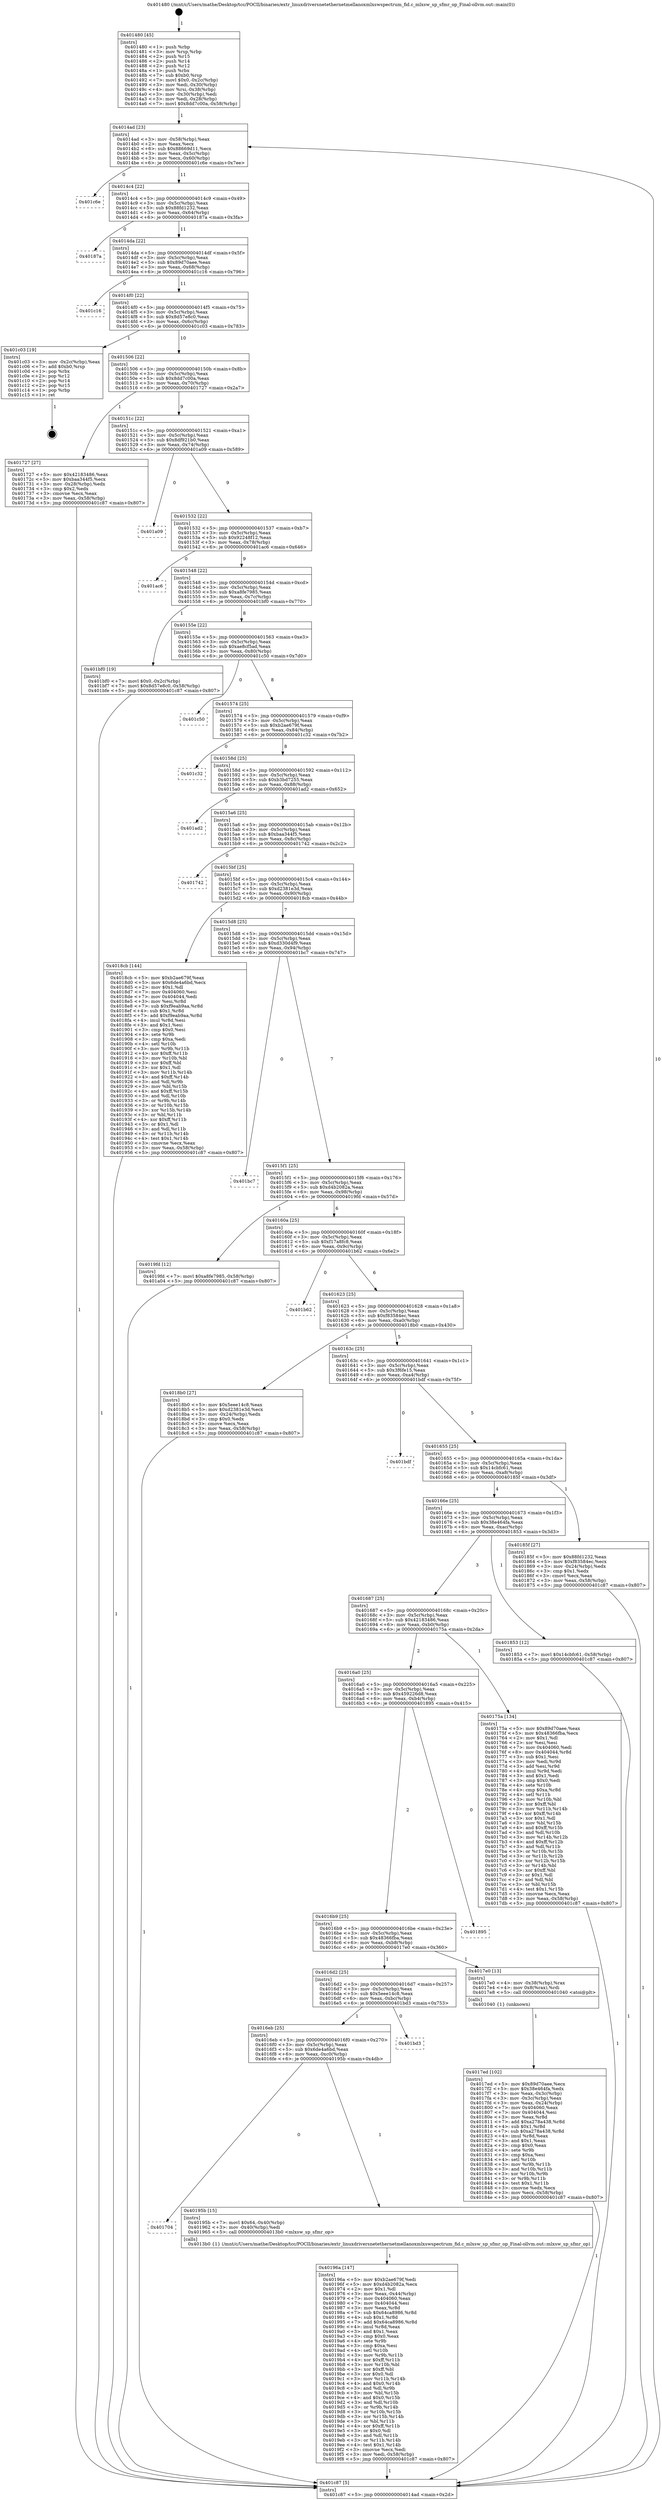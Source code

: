 digraph "0x401480" {
  label = "0x401480 (/mnt/c/Users/mathe/Desktop/tcc/POCII/binaries/extr_linuxdriversnetethernetmellanoxmlxswspectrum_fid.c_mlxsw_sp_sfmr_op_Final-ollvm.out::main(0))"
  labelloc = "t"
  node[shape=record]

  Entry [label="",width=0.3,height=0.3,shape=circle,fillcolor=black,style=filled]
  "0x4014ad" [label="{
     0x4014ad [23]\l
     | [instrs]\l
     &nbsp;&nbsp;0x4014ad \<+3\>: mov -0x58(%rbp),%eax\l
     &nbsp;&nbsp;0x4014b0 \<+2\>: mov %eax,%ecx\l
     &nbsp;&nbsp;0x4014b2 \<+6\>: sub $0x88669d11,%ecx\l
     &nbsp;&nbsp;0x4014b8 \<+3\>: mov %eax,-0x5c(%rbp)\l
     &nbsp;&nbsp;0x4014bb \<+3\>: mov %ecx,-0x60(%rbp)\l
     &nbsp;&nbsp;0x4014be \<+6\>: je 0000000000401c6e \<main+0x7ee\>\l
  }"]
  "0x401c6e" [label="{
     0x401c6e\l
  }", style=dashed]
  "0x4014c4" [label="{
     0x4014c4 [22]\l
     | [instrs]\l
     &nbsp;&nbsp;0x4014c4 \<+5\>: jmp 00000000004014c9 \<main+0x49\>\l
     &nbsp;&nbsp;0x4014c9 \<+3\>: mov -0x5c(%rbp),%eax\l
     &nbsp;&nbsp;0x4014cc \<+5\>: sub $0x88fd1232,%eax\l
     &nbsp;&nbsp;0x4014d1 \<+3\>: mov %eax,-0x64(%rbp)\l
     &nbsp;&nbsp;0x4014d4 \<+6\>: je 000000000040187a \<main+0x3fa\>\l
  }"]
  Exit [label="",width=0.3,height=0.3,shape=circle,fillcolor=black,style=filled,peripheries=2]
  "0x40187a" [label="{
     0x40187a\l
  }", style=dashed]
  "0x4014da" [label="{
     0x4014da [22]\l
     | [instrs]\l
     &nbsp;&nbsp;0x4014da \<+5\>: jmp 00000000004014df \<main+0x5f\>\l
     &nbsp;&nbsp;0x4014df \<+3\>: mov -0x5c(%rbp),%eax\l
     &nbsp;&nbsp;0x4014e2 \<+5\>: sub $0x89d70aee,%eax\l
     &nbsp;&nbsp;0x4014e7 \<+3\>: mov %eax,-0x68(%rbp)\l
     &nbsp;&nbsp;0x4014ea \<+6\>: je 0000000000401c16 \<main+0x796\>\l
  }"]
  "0x40196a" [label="{
     0x40196a [147]\l
     | [instrs]\l
     &nbsp;&nbsp;0x40196a \<+5\>: mov $0xb2ae679f,%edi\l
     &nbsp;&nbsp;0x40196f \<+5\>: mov $0xd4b2082a,%ecx\l
     &nbsp;&nbsp;0x401974 \<+2\>: mov $0x1,%dl\l
     &nbsp;&nbsp;0x401976 \<+3\>: mov %eax,-0x44(%rbp)\l
     &nbsp;&nbsp;0x401979 \<+7\>: mov 0x404060,%eax\l
     &nbsp;&nbsp;0x401980 \<+7\>: mov 0x404044,%esi\l
     &nbsp;&nbsp;0x401987 \<+3\>: mov %eax,%r8d\l
     &nbsp;&nbsp;0x40198a \<+7\>: sub $0x64ca8986,%r8d\l
     &nbsp;&nbsp;0x401991 \<+4\>: sub $0x1,%r8d\l
     &nbsp;&nbsp;0x401995 \<+7\>: add $0x64ca8986,%r8d\l
     &nbsp;&nbsp;0x40199c \<+4\>: imul %r8d,%eax\l
     &nbsp;&nbsp;0x4019a0 \<+3\>: and $0x1,%eax\l
     &nbsp;&nbsp;0x4019a3 \<+3\>: cmp $0x0,%eax\l
     &nbsp;&nbsp;0x4019a6 \<+4\>: sete %r9b\l
     &nbsp;&nbsp;0x4019aa \<+3\>: cmp $0xa,%esi\l
     &nbsp;&nbsp;0x4019ad \<+4\>: setl %r10b\l
     &nbsp;&nbsp;0x4019b1 \<+3\>: mov %r9b,%r11b\l
     &nbsp;&nbsp;0x4019b4 \<+4\>: xor $0xff,%r11b\l
     &nbsp;&nbsp;0x4019b8 \<+3\>: mov %r10b,%bl\l
     &nbsp;&nbsp;0x4019bb \<+3\>: xor $0xff,%bl\l
     &nbsp;&nbsp;0x4019be \<+3\>: xor $0x0,%dl\l
     &nbsp;&nbsp;0x4019c1 \<+3\>: mov %r11b,%r14b\l
     &nbsp;&nbsp;0x4019c4 \<+4\>: and $0x0,%r14b\l
     &nbsp;&nbsp;0x4019c8 \<+3\>: and %dl,%r9b\l
     &nbsp;&nbsp;0x4019cb \<+3\>: mov %bl,%r15b\l
     &nbsp;&nbsp;0x4019ce \<+4\>: and $0x0,%r15b\l
     &nbsp;&nbsp;0x4019d2 \<+3\>: and %dl,%r10b\l
     &nbsp;&nbsp;0x4019d5 \<+3\>: or %r9b,%r14b\l
     &nbsp;&nbsp;0x4019d8 \<+3\>: or %r10b,%r15b\l
     &nbsp;&nbsp;0x4019db \<+3\>: xor %r15b,%r14b\l
     &nbsp;&nbsp;0x4019de \<+3\>: or %bl,%r11b\l
     &nbsp;&nbsp;0x4019e1 \<+4\>: xor $0xff,%r11b\l
     &nbsp;&nbsp;0x4019e5 \<+3\>: or $0x0,%dl\l
     &nbsp;&nbsp;0x4019e8 \<+3\>: and %dl,%r11b\l
     &nbsp;&nbsp;0x4019eb \<+3\>: or %r11b,%r14b\l
     &nbsp;&nbsp;0x4019ee \<+4\>: test $0x1,%r14b\l
     &nbsp;&nbsp;0x4019f2 \<+3\>: cmovne %ecx,%edi\l
     &nbsp;&nbsp;0x4019f5 \<+3\>: mov %edi,-0x58(%rbp)\l
     &nbsp;&nbsp;0x4019f8 \<+5\>: jmp 0000000000401c87 \<main+0x807\>\l
  }"]
  "0x401c16" [label="{
     0x401c16\l
  }", style=dashed]
  "0x4014f0" [label="{
     0x4014f0 [22]\l
     | [instrs]\l
     &nbsp;&nbsp;0x4014f0 \<+5\>: jmp 00000000004014f5 \<main+0x75\>\l
     &nbsp;&nbsp;0x4014f5 \<+3\>: mov -0x5c(%rbp),%eax\l
     &nbsp;&nbsp;0x4014f8 \<+5\>: sub $0x8d57e8c0,%eax\l
     &nbsp;&nbsp;0x4014fd \<+3\>: mov %eax,-0x6c(%rbp)\l
     &nbsp;&nbsp;0x401500 \<+6\>: je 0000000000401c03 \<main+0x783\>\l
  }"]
  "0x401704" [label="{
     0x401704\l
  }", style=dashed]
  "0x401c03" [label="{
     0x401c03 [19]\l
     | [instrs]\l
     &nbsp;&nbsp;0x401c03 \<+3\>: mov -0x2c(%rbp),%eax\l
     &nbsp;&nbsp;0x401c06 \<+7\>: add $0xb0,%rsp\l
     &nbsp;&nbsp;0x401c0d \<+1\>: pop %rbx\l
     &nbsp;&nbsp;0x401c0e \<+2\>: pop %r12\l
     &nbsp;&nbsp;0x401c10 \<+2\>: pop %r14\l
     &nbsp;&nbsp;0x401c12 \<+2\>: pop %r15\l
     &nbsp;&nbsp;0x401c14 \<+1\>: pop %rbp\l
     &nbsp;&nbsp;0x401c15 \<+1\>: ret\l
  }"]
  "0x401506" [label="{
     0x401506 [22]\l
     | [instrs]\l
     &nbsp;&nbsp;0x401506 \<+5\>: jmp 000000000040150b \<main+0x8b\>\l
     &nbsp;&nbsp;0x40150b \<+3\>: mov -0x5c(%rbp),%eax\l
     &nbsp;&nbsp;0x40150e \<+5\>: sub $0x8dd7c00a,%eax\l
     &nbsp;&nbsp;0x401513 \<+3\>: mov %eax,-0x70(%rbp)\l
     &nbsp;&nbsp;0x401516 \<+6\>: je 0000000000401727 \<main+0x2a7\>\l
  }"]
  "0x40195b" [label="{
     0x40195b [15]\l
     | [instrs]\l
     &nbsp;&nbsp;0x40195b \<+7\>: movl $0x64,-0x40(%rbp)\l
     &nbsp;&nbsp;0x401962 \<+3\>: mov -0x40(%rbp),%edi\l
     &nbsp;&nbsp;0x401965 \<+5\>: call 00000000004013b0 \<mlxsw_sp_sfmr_op\>\l
     | [calls]\l
     &nbsp;&nbsp;0x4013b0 \{1\} (/mnt/c/Users/mathe/Desktop/tcc/POCII/binaries/extr_linuxdriversnetethernetmellanoxmlxswspectrum_fid.c_mlxsw_sp_sfmr_op_Final-ollvm.out::mlxsw_sp_sfmr_op)\l
  }"]
  "0x401727" [label="{
     0x401727 [27]\l
     | [instrs]\l
     &nbsp;&nbsp;0x401727 \<+5\>: mov $0x42183486,%eax\l
     &nbsp;&nbsp;0x40172c \<+5\>: mov $0xbaa344f5,%ecx\l
     &nbsp;&nbsp;0x401731 \<+3\>: mov -0x28(%rbp),%edx\l
     &nbsp;&nbsp;0x401734 \<+3\>: cmp $0x2,%edx\l
     &nbsp;&nbsp;0x401737 \<+3\>: cmovne %ecx,%eax\l
     &nbsp;&nbsp;0x40173a \<+3\>: mov %eax,-0x58(%rbp)\l
     &nbsp;&nbsp;0x40173d \<+5\>: jmp 0000000000401c87 \<main+0x807\>\l
  }"]
  "0x40151c" [label="{
     0x40151c [22]\l
     | [instrs]\l
     &nbsp;&nbsp;0x40151c \<+5\>: jmp 0000000000401521 \<main+0xa1\>\l
     &nbsp;&nbsp;0x401521 \<+3\>: mov -0x5c(%rbp),%eax\l
     &nbsp;&nbsp;0x401524 \<+5\>: sub $0x8df921b0,%eax\l
     &nbsp;&nbsp;0x401529 \<+3\>: mov %eax,-0x74(%rbp)\l
     &nbsp;&nbsp;0x40152c \<+6\>: je 0000000000401a09 \<main+0x589\>\l
  }"]
  "0x401c87" [label="{
     0x401c87 [5]\l
     | [instrs]\l
     &nbsp;&nbsp;0x401c87 \<+5\>: jmp 00000000004014ad \<main+0x2d\>\l
  }"]
  "0x401480" [label="{
     0x401480 [45]\l
     | [instrs]\l
     &nbsp;&nbsp;0x401480 \<+1\>: push %rbp\l
     &nbsp;&nbsp;0x401481 \<+3\>: mov %rsp,%rbp\l
     &nbsp;&nbsp;0x401484 \<+2\>: push %r15\l
     &nbsp;&nbsp;0x401486 \<+2\>: push %r14\l
     &nbsp;&nbsp;0x401488 \<+2\>: push %r12\l
     &nbsp;&nbsp;0x40148a \<+1\>: push %rbx\l
     &nbsp;&nbsp;0x40148b \<+7\>: sub $0xb0,%rsp\l
     &nbsp;&nbsp;0x401492 \<+7\>: movl $0x0,-0x2c(%rbp)\l
     &nbsp;&nbsp;0x401499 \<+3\>: mov %edi,-0x30(%rbp)\l
     &nbsp;&nbsp;0x40149c \<+4\>: mov %rsi,-0x38(%rbp)\l
     &nbsp;&nbsp;0x4014a0 \<+3\>: mov -0x30(%rbp),%edi\l
     &nbsp;&nbsp;0x4014a3 \<+3\>: mov %edi,-0x28(%rbp)\l
     &nbsp;&nbsp;0x4014a6 \<+7\>: movl $0x8dd7c00a,-0x58(%rbp)\l
  }"]
  "0x4016eb" [label="{
     0x4016eb [25]\l
     | [instrs]\l
     &nbsp;&nbsp;0x4016eb \<+5\>: jmp 00000000004016f0 \<main+0x270\>\l
     &nbsp;&nbsp;0x4016f0 \<+3\>: mov -0x5c(%rbp),%eax\l
     &nbsp;&nbsp;0x4016f3 \<+5\>: sub $0x6de4a6bd,%eax\l
     &nbsp;&nbsp;0x4016f8 \<+6\>: mov %eax,-0xc0(%rbp)\l
     &nbsp;&nbsp;0x4016fe \<+6\>: je 000000000040195b \<main+0x4db\>\l
  }"]
  "0x401a09" [label="{
     0x401a09\l
  }", style=dashed]
  "0x401532" [label="{
     0x401532 [22]\l
     | [instrs]\l
     &nbsp;&nbsp;0x401532 \<+5\>: jmp 0000000000401537 \<main+0xb7\>\l
     &nbsp;&nbsp;0x401537 \<+3\>: mov -0x5c(%rbp),%eax\l
     &nbsp;&nbsp;0x40153a \<+5\>: sub $0x92248f12,%eax\l
     &nbsp;&nbsp;0x40153f \<+3\>: mov %eax,-0x78(%rbp)\l
     &nbsp;&nbsp;0x401542 \<+6\>: je 0000000000401ac6 \<main+0x646\>\l
  }"]
  "0x401bd3" [label="{
     0x401bd3\l
  }", style=dashed]
  "0x401ac6" [label="{
     0x401ac6\l
  }", style=dashed]
  "0x401548" [label="{
     0x401548 [22]\l
     | [instrs]\l
     &nbsp;&nbsp;0x401548 \<+5\>: jmp 000000000040154d \<main+0xcd\>\l
     &nbsp;&nbsp;0x40154d \<+3\>: mov -0x5c(%rbp),%eax\l
     &nbsp;&nbsp;0x401550 \<+5\>: sub $0xa8fe7985,%eax\l
     &nbsp;&nbsp;0x401555 \<+3\>: mov %eax,-0x7c(%rbp)\l
     &nbsp;&nbsp;0x401558 \<+6\>: je 0000000000401bf0 \<main+0x770\>\l
  }"]
  "0x4017ed" [label="{
     0x4017ed [102]\l
     | [instrs]\l
     &nbsp;&nbsp;0x4017ed \<+5\>: mov $0x89d70aee,%ecx\l
     &nbsp;&nbsp;0x4017f2 \<+5\>: mov $0x38e464fa,%edx\l
     &nbsp;&nbsp;0x4017f7 \<+3\>: mov %eax,-0x3c(%rbp)\l
     &nbsp;&nbsp;0x4017fa \<+3\>: mov -0x3c(%rbp),%eax\l
     &nbsp;&nbsp;0x4017fd \<+3\>: mov %eax,-0x24(%rbp)\l
     &nbsp;&nbsp;0x401800 \<+7\>: mov 0x404060,%eax\l
     &nbsp;&nbsp;0x401807 \<+7\>: mov 0x404044,%esi\l
     &nbsp;&nbsp;0x40180e \<+3\>: mov %eax,%r8d\l
     &nbsp;&nbsp;0x401811 \<+7\>: add $0xa278a438,%r8d\l
     &nbsp;&nbsp;0x401818 \<+4\>: sub $0x1,%r8d\l
     &nbsp;&nbsp;0x40181c \<+7\>: sub $0xa278a438,%r8d\l
     &nbsp;&nbsp;0x401823 \<+4\>: imul %r8d,%eax\l
     &nbsp;&nbsp;0x401827 \<+3\>: and $0x1,%eax\l
     &nbsp;&nbsp;0x40182a \<+3\>: cmp $0x0,%eax\l
     &nbsp;&nbsp;0x40182d \<+4\>: sete %r9b\l
     &nbsp;&nbsp;0x401831 \<+3\>: cmp $0xa,%esi\l
     &nbsp;&nbsp;0x401834 \<+4\>: setl %r10b\l
     &nbsp;&nbsp;0x401838 \<+3\>: mov %r9b,%r11b\l
     &nbsp;&nbsp;0x40183b \<+3\>: and %r10b,%r11b\l
     &nbsp;&nbsp;0x40183e \<+3\>: xor %r10b,%r9b\l
     &nbsp;&nbsp;0x401841 \<+3\>: or %r9b,%r11b\l
     &nbsp;&nbsp;0x401844 \<+4\>: test $0x1,%r11b\l
     &nbsp;&nbsp;0x401848 \<+3\>: cmovne %edx,%ecx\l
     &nbsp;&nbsp;0x40184b \<+3\>: mov %ecx,-0x58(%rbp)\l
     &nbsp;&nbsp;0x40184e \<+5\>: jmp 0000000000401c87 \<main+0x807\>\l
  }"]
  "0x401bf0" [label="{
     0x401bf0 [19]\l
     | [instrs]\l
     &nbsp;&nbsp;0x401bf0 \<+7\>: movl $0x0,-0x2c(%rbp)\l
     &nbsp;&nbsp;0x401bf7 \<+7\>: movl $0x8d57e8c0,-0x58(%rbp)\l
     &nbsp;&nbsp;0x401bfe \<+5\>: jmp 0000000000401c87 \<main+0x807\>\l
  }"]
  "0x40155e" [label="{
     0x40155e [22]\l
     | [instrs]\l
     &nbsp;&nbsp;0x40155e \<+5\>: jmp 0000000000401563 \<main+0xe3\>\l
     &nbsp;&nbsp;0x401563 \<+3\>: mov -0x5c(%rbp),%eax\l
     &nbsp;&nbsp;0x401566 \<+5\>: sub $0xae8cf5ad,%eax\l
     &nbsp;&nbsp;0x40156b \<+3\>: mov %eax,-0x80(%rbp)\l
     &nbsp;&nbsp;0x40156e \<+6\>: je 0000000000401c50 \<main+0x7d0\>\l
  }"]
  "0x4016d2" [label="{
     0x4016d2 [25]\l
     | [instrs]\l
     &nbsp;&nbsp;0x4016d2 \<+5\>: jmp 00000000004016d7 \<main+0x257\>\l
     &nbsp;&nbsp;0x4016d7 \<+3\>: mov -0x5c(%rbp),%eax\l
     &nbsp;&nbsp;0x4016da \<+5\>: sub $0x5eee14c8,%eax\l
     &nbsp;&nbsp;0x4016df \<+6\>: mov %eax,-0xbc(%rbp)\l
     &nbsp;&nbsp;0x4016e5 \<+6\>: je 0000000000401bd3 \<main+0x753\>\l
  }"]
  "0x401c50" [label="{
     0x401c50\l
  }", style=dashed]
  "0x401574" [label="{
     0x401574 [25]\l
     | [instrs]\l
     &nbsp;&nbsp;0x401574 \<+5\>: jmp 0000000000401579 \<main+0xf9\>\l
     &nbsp;&nbsp;0x401579 \<+3\>: mov -0x5c(%rbp),%eax\l
     &nbsp;&nbsp;0x40157c \<+5\>: sub $0xb2ae679f,%eax\l
     &nbsp;&nbsp;0x401581 \<+6\>: mov %eax,-0x84(%rbp)\l
     &nbsp;&nbsp;0x401587 \<+6\>: je 0000000000401c32 \<main+0x7b2\>\l
  }"]
  "0x4017e0" [label="{
     0x4017e0 [13]\l
     | [instrs]\l
     &nbsp;&nbsp;0x4017e0 \<+4\>: mov -0x38(%rbp),%rax\l
     &nbsp;&nbsp;0x4017e4 \<+4\>: mov 0x8(%rax),%rdi\l
     &nbsp;&nbsp;0x4017e8 \<+5\>: call 0000000000401040 \<atoi@plt\>\l
     | [calls]\l
     &nbsp;&nbsp;0x401040 \{1\} (unknown)\l
  }"]
  "0x401c32" [label="{
     0x401c32\l
  }", style=dashed]
  "0x40158d" [label="{
     0x40158d [25]\l
     | [instrs]\l
     &nbsp;&nbsp;0x40158d \<+5\>: jmp 0000000000401592 \<main+0x112\>\l
     &nbsp;&nbsp;0x401592 \<+3\>: mov -0x5c(%rbp),%eax\l
     &nbsp;&nbsp;0x401595 \<+5\>: sub $0xb3bd7255,%eax\l
     &nbsp;&nbsp;0x40159a \<+6\>: mov %eax,-0x88(%rbp)\l
     &nbsp;&nbsp;0x4015a0 \<+6\>: je 0000000000401ad2 \<main+0x652\>\l
  }"]
  "0x4016b9" [label="{
     0x4016b9 [25]\l
     | [instrs]\l
     &nbsp;&nbsp;0x4016b9 \<+5\>: jmp 00000000004016be \<main+0x23e\>\l
     &nbsp;&nbsp;0x4016be \<+3\>: mov -0x5c(%rbp),%eax\l
     &nbsp;&nbsp;0x4016c1 \<+5\>: sub $0x48366fba,%eax\l
     &nbsp;&nbsp;0x4016c6 \<+6\>: mov %eax,-0xb8(%rbp)\l
     &nbsp;&nbsp;0x4016cc \<+6\>: je 00000000004017e0 \<main+0x360\>\l
  }"]
  "0x401ad2" [label="{
     0x401ad2\l
  }", style=dashed]
  "0x4015a6" [label="{
     0x4015a6 [25]\l
     | [instrs]\l
     &nbsp;&nbsp;0x4015a6 \<+5\>: jmp 00000000004015ab \<main+0x12b\>\l
     &nbsp;&nbsp;0x4015ab \<+3\>: mov -0x5c(%rbp),%eax\l
     &nbsp;&nbsp;0x4015ae \<+5\>: sub $0xbaa344f5,%eax\l
     &nbsp;&nbsp;0x4015b3 \<+6\>: mov %eax,-0x8c(%rbp)\l
     &nbsp;&nbsp;0x4015b9 \<+6\>: je 0000000000401742 \<main+0x2c2\>\l
  }"]
  "0x401895" [label="{
     0x401895\l
  }", style=dashed]
  "0x401742" [label="{
     0x401742\l
  }", style=dashed]
  "0x4015bf" [label="{
     0x4015bf [25]\l
     | [instrs]\l
     &nbsp;&nbsp;0x4015bf \<+5\>: jmp 00000000004015c4 \<main+0x144\>\l
     &nbsp;&nbsp;0x4015c4 \<+3\>: mov -0x5c(%rbp),%eax\l
     &nbsp;&nbsp;0x4015c7 \<+5\>: sub $0xd2381e3d,%eax\l
     &nbsp;&nbsp;0x4015cc \<+6\>: mov %eax,-0x90(%rbp)\l
     &nbsp;&nbsp;0x4015d2 \<+6\>: je 00000000004018cb \<main+0x44b\>\l
  }"]
  "0x4016a0" [label="{
     0x4016a0 [25]\l
     | [instrs]\l
     &nbsp;&nbsp;0x4016a0 \<+5\>: jmp 00000000004016a5 \<main+0x225\>\l
     &nbsp;&nbsp;0x4016a5 \<+3\>: mov -0x5c(%rbp),%eax\l
     &nbsp;&nbsp;0x4016a8 \<+5\>: sub $0x459226d8,%eax\l
     &nbsp;&nbsp;0x4016ad \<+6\>: mov %eax,-0xb4(%rbp)\l
     &nbsp;&nbsp;0x4016b3 \<+6\>: je 0000000000401895 \<main+0x415\>\l
  }"]
  "0x4018cb" [label="{
     0x4018cb [144]\l
     | [instrs]\l
     &nbsp;&nbsp;0x4018cb \<+5\>: mov $0xb2ae679f,%eax\l
     &nbsp;&nbsp;0x4018d0 \<+5\>: mov $0x6de4a6bd,%ecx\l
     &nbsp;&nbsp;0x4018d5 \<+2\>: mov $0x1,%dl\l
     &nbsp;&nbsp;0x4018d7 \<+7\>: mov 0x404060,%esi\l
     &nbsp;&nbsp;0x4018de \<+7\>: mov 0x404044,%edi\l
     &nbsp;&nbsp;0x4018e5 \<+3\>: mov %esi,%r8d\l
     &nbsp;&nbsp;0x4018e8 \<+7\>: sub $0xf9eab9aa,%r8d\l
     &nbsp;&nbsp;0x4018ef \<+4\>: sub $0x1,%r8d\l
     &nbsp;&nbsp;0x4018f3 \<+7\>: add $0xf9eab9aa,%r8d\l
     &nbsp;&nbsp;0x4018fa \<+4\>: imul %r8d,%esi\l
     &nbsp;&nbsp;0x4018fe \<+3\>: and $0x1,%esi\l
     &nbsp;&nbsp;0x401901 \<+3\>: cmp $0x0,%esi\l
     &nbsp;&nbsp;0x401904 \<+4\>: sete %r9b\l
     &nbsp;&nbsp;0x401908 \<+3\>: cmp $0xa,%edi\l
     &nbsp;&nbsp;0x40190b \<+4\>: setl %r10b\l
     &nbsp;&nbsp;0x40190f \<+3\>: mov %r9b,%r11b\l
     &nbsp;&nbsp;0x401912 \<+4\>: xor $0xff,%r11b\l
     &nbsp;&nbsp;0x401916 \<+3\>: mov %r10b,%bl\l
     &nbsp;&nbsp;0x401919 \<+3\>: xor $0xff,%bl\l
     &nbsp;&nbsp;0x40191c \<+3\>: xor $0x1,%dl\l
     &nbsp;&nbsp;0x40191f \<+3\>: mov %r11b,%r14b\l
     &nbsp;&nbsp;0x401922 \<+4\>: and $0xff,%r14b\l
     &nbsp;&nbsp;0x401926 \<+3\>: and %dl,%r9b\l
     &nbsp;&nbsp;0x401929 \<+3\>: mov %bl,%r15b\l
     &nbsp;&nbsp;0x40192c \<+4\>: and $0xff,%r15b\l
     &nbsp;&nbsp;0x401930 \<+3\>: and %dl,%r10b\l
     &nbsp;&nbsp;0x401933 \<+3\>: or %r9b,%r14b\l
     &nbsp;&nbsp;0x401936 \<+3\>: or %r10b,%r15b\l
     &nbsp;&nbsp;0x401939 \<+3\>: xor %r15b,%r14b\l
     &nbsp;&nbsp;0x40193c \<+3\>: or %bl,%r11b\l
     &nbsp;&nbsp;0x40193f \<+4\>: xor $0xff,%r11b\l
     &nbsp;&nbsp;0x401943 \<+3\>: or $0x1,%dl\l
     &nbsp;&nbsp;0x401946 \<+3\>: and %dl,%r11b\l
     &nbsp;&nbsp;0x401949 \<+3\>: or %r11b,%r14b\l
     &nbsp;&nbsp;0x40194c \<+4\>: test $0x1,%r14b\l
     &nbsp;&nbsp;0x401950 \<+3\>: cmovne %ecx,%eax\l
     &nbsp;&nbsp;0x401953 \<+3\>: mov %eax,-0x58(%rbp)\l
     &nbsp;&nbsp;0x401956 \<+5\>: jmp 0000000000401c87 \<main+0x807\>\l
  }"]
  "0x4015d8" [label="{
     0x4015d8 [25]\l
     | [instrs]\l
     &nbsp;&nbsp;0x4015d8 \<+5\>: jmp 00000000004015dd \<main+0x15d\>\l
     &nbsp;&nbsp;0x4015dd \<+3\>: mov -0x5c(%rbp),%eax\l
     &nbsp;&nbsp;0x4015e0 \<+5\>: sub $0xd330d4f9,%eax\l
     &nbsp;&nbsp;0x4015e5 \<+6\>: mov %eax,-0x94(%rbp)\l
     &nbsp;&nbsp;0x4015eb \<+6\>: je 0000000000401bc7 \<main+0x747\>\l
  }"]
  "0x40175a" [label="{
     0x40175a [134]\l
     | [instrs]\l
     &nbsp;&nbsp;0x40175a \<+5\>: mov $0x89d70aee,%eax\l
     &nbsp;&nbsp;0x40175f \<+5\>: mov $0x48366fba,%ecx\l
     &nbsp;&nbsp;0x401764 \<+2\>: mov $0x1,%dl\l
     &nbsp;&nbsp;0x401766 \<+2\>: xor %esi,%esi\l
     &nbsp;&nbsp;0x401768 \<+7\>: mov 0x404060,%edi\l
     &nbsp;&nbsp;0x40176f \<+8\>: mov 0x404044,%r8d\l
     &nbsp;&nbsp;0x401777 \<+3\>: sub $0x1,%esi\l
     &nbsp;&nbsp;0x40177a \<+3\>: mov %edi,%r9d\l
     &nbsp;&nbsp;0x40177d \<+3\>: add %esi,%r9d\l
     &nbsp;&nbsp;0x401780 \<+4\>: imul %r9d,%edi\l
     &nbsp;&nbsp;0x401784 \<+3\>: and $0x1,%edi\l
     &nbsp;&nbsp;0x401787 \<+3\>: cmp $0x0,%edi\l
     &nbsp;&nbsp;0x40178a \<+4\>: sete %r10b\l
     &nbsp;&nbsp;0x40178e \<+4\>: cmp $0xa,%r8d\l
     &nbsp;&nbsp;0x401792 \<+4\>: setl %r11b\l
     &nbsp;&nbsp;0x401796 \<+3\>: mov %r10b,%bl\l
     &nbsp;&nbsp;0x401799 \<+3\>: xor $0xff,%bl\l
     &nbsp;&nbsp;0x40179c \<+3\>: mov %r11b,%r14b\l
     &nbsp;&nbsp;0x40179f \<+4\>: xor $0xff,%r14b\l
     &nbsp;&nbsp;0x4017a3 \<+3\>: xor $0x1,%dl\l
     &nbsp;&nbsp;0x4017a6 \<+3\>: mov %bl,%r15b\l
     &nbsp;&nbsp;0x4017a9 \<+4\>: and $0xff,%r15b\l
     &nbsp;&nbsp;0x4017ad \<+3\>: and %dl,%r10b\l
     &nbsp;&nbsp;0x4017b0 \<+3\>: mov %r14b,%r12b\l
     &nbsp;&nbsp;0x4017b3 \<+4\>: and $0xff,%r12b\l
     &nbsp;&nbsp;0x4017b7 \<+3\>: and %dl,%r11b\l
     &nbsp;&nbsp;0x4017ba \<+3\>: or %r10b,%r15b\l
     &nbsp;&nbsp;0x4017bd \<+3\>: or %r11b,%r12b\l
     &nbsp;&nbsp;0x4017c0 \<+3\>: xor %r12b,%r15b\l
     &nbsp;&nbsp;0x4017c3 \<+3\>: or %r14b,%bl\l
     &nbsp;&nbsp;0x4017c6 \<+3\>: xor $0xff,%bl\l
     &nbsp;&nbsp;0x4017c9 \<+3\>: or $0x1,%dl\l
     &nbsp;&nbsp;0x4017cc \<+2\>: and %dl,%bl\l
     &nbsp;&nbsp;0x4017ce \<+3\>: or %bl,%r15b\l
     &nbsp;&nbsp;0x4017d1 \<+4\>: test $0x1,%r15b\l
     &nbsp;&nbsp;0x4017d5 \<+3\>: cmovne %ecx,%eax\l
     &nbsp;&nbsp;0x4017d8 \<+3\>: mov %eax,-0x58(%rbp)\l
     &nbsp;&nbsp;0x4017db \<+5\>: jmp 0000000000401c87 \<main+0x807\>\l
  }"]
  "0x401bc7" [label="{
     0x401bc7\l
  }", style=dashed]
  "0x4015f1" [label="{
     0x4015f1 [25]\l
     | [instrs]\l
     &nbsp;&nbsp;0x4015f1 \<+5\>: jmp 00000000004015f6 \<main+0x176\>\l
     &nbsp;&nbsp;0x4015f6 \<+3\>: mov -0x5c(%rbp),%eax\l
     &nbsp;&nbsp;0x4015f9 \<+5\>: sub $0xd4b2082a,%eax\l
     &nbsp;&nbsp;0x4015fe \<+6\>: mov %eax,-0x98(%rbp)\l
     &nbsp;&nbsp;0x401604 \<+6\>: je 00000000004019fd \<main+0x57d\>\l
  }"]
  "0x401687" [label="{
     0x401687 [25]\l
     | [instrs]\l
     &nbsp;&nbsp;0x401687 \<+5\>: jmp 000000000040168c \<main+0x20c\>\l
     &nbsp;&nbsp;0x40168c \<+3\>: mov -0x5c(%rbp),%eax\l
     &nbsp;&nbsp;0x40168f \<+5\>: sub $0x42183486,%eax\l
     &nbsp;&nbsp;0x401694 \<+6\>: mov %eax,-0xb0(%rbp)\l
     &nbsp;&nbsp;0x40169a \<+6\>: je 000000000040175a \<main+0x2da\>\l
  }"]
  "0x4019fd" [label="{
     0x4019fd [12]\l
     | [instrs]\l
     &nbsp;&nbsp;0x4019fd \<+7\>: movl $0xa8fe7985,-0x58(%rbp)\l
     &nbsp;&nbsp;0x401a04 \<+5\>: jmp 0000000000401c87 \<main+0x807\>\l
  }"]
  "0x40160a" [label="{
     0x40160a [25]\l
     | [instrs]\l
     &nbsp;&nbsp;0x40160a \<+5\>: jmp 000000000040160f \<main+0x18f\>\l
     &nbsp;&nbsp;0x40160f \<+3\>: mov -0x5c(%rbp),%eax\l
     &nbsp;&nbsp;0x401612 \<+5\>: sub $0xf17a8fc8,%eax\l
     &nbsp;&nbsp;0x401617 \<+6\>: mov %eax,-0x9c(%rbp)\l
     &nbsp;&nbsp;0x40161d \<+6\>: je 0000000000401b62 \<main+0x6e2\>\l
  }"]
  "0x401853" [label="{
     0x401853 [12]\l
     | [instrs]\l
     &nbsp;&nbsp;0x401853 \<+7\>: movl $0x14cbfc61,-0x58(%rbp)\l
     &nbsp;&nbsp;0x40185a \<+5\>: jmp 0000000000401c87 \<main+0x807\>\l
  }"]
  "0x401b62" [label="{
     0x401b62\l
  }", style=dashed]
  "0x401623" [label="{
     0x401623 [25]\l
     | [instrs]\l
     &nbsp;&nbsp;0x401623 \<+5\>: jmp 0000000000401628 \<main+0x1a8\>\l
     &nbsp;&nbsp;0x401628 \<+3\>: mov -0x5c(%rbp),%eax\l
     &nbsp;&nbsp;0x40162b \<+5\>: sub $0xf83584ec,%eax\l
     &nbsp;&nbsp;0x401630 \<+6\>: mov %eax,-0xa0(%rbp)\l
     &nbsp;&nbsp;0x401636 \<+6\>: je 00000000004018b0 \<main+0x430\>\l
  }"]
  "0x40166e" [label="{
     0x40166e [25]\l
     | [instrs]\l
     &nbsp;&nbsp;0x40166e \<+5\>: jmp 0000000000401673 \<main+0x1f3\>\l
     &nbsp;&nbsp;0x401673 \<+3\>: mov -0x5c(%rbp),%eax\l
     &nbsp;&nbsp;0x401676 \<+5\>: sub $0x38e464fa,%eax\l
     &nbsp;&nbsp;0x40167b \<+6\>: mov %eax,-0xac(%rbp)\l
     &nbsp;&nbsp;0x401681 \<+6\>: je 0000000000401853 \<main+0x3d3\>\l
  }"]
  "0x4018b0" [label="{
     0x4018b0 [27]\l
     | [instrs]\l
     &nbsp;&nbsp;0x4018b0 \<+5\>: mov $0x5eee14c8,%eax\l
     &nbsp;&nbsp;0x4018b5 \<+5\>: mov $0xd2381e3d,%ecx\l
     &nbsp;&nbsp;0x4018ba \<+3\>: mov -0x24(%rbp),%edx\l
     &nbsp;&nbsp;0x4018bd \<+3\>: cmp $0x0,%edx\l
     &nbsp;&nbsp;0x4018c0 \<+3\>: cmove %ecx,%eax\l
     &nbsp;&nbsp;0x4018c3 \<+3\>: mov %eax,-0x58(%rbp)\l
     &nbsp;&nbsp;0x4018c6 \<+5\>: jmp 0000000000401c87 \<main+0x807\>\l
  }"]
  "0x40163c" [label="{
     0x40163c [25]\l
     | [instrs]\l
     &nbsp;&nbsp;0x40163c \<+5\>: jmp 0000000000401641 \<main+0x1c1\>\l
     &nbsp;&nbsp;0x401641 \<+3\>: mov -0x5c(%rbp),%eax\l
     &nbsp;&nbsp;0x401644 \<+5\>: sub $0x3f6fe15,%eax\l
     &nbsp;&nbsp;0x401649 \<+6\>: mov %eax,-0xa4(%rbp)\l
     &nbsp;&nbsp;0x40164f \<+6\>: je 0000000000401bdf \<main+0x75f\>\l
  }"]
  "0x40185f" [label="{
     0x40185f [27]\l
     | [instrs]\l
     &nbsp;&nbsp;0x40185f \<+5\>: mov $0x88fd1232,%eax\l
     &nbsp;&nbsp;0x401864 \<+5\>: mov $0xf83584ec,%ecx\l
     &nbsp;&nbsp;0x401869 \<+3\>: mov -0x24(%rbp),%edx\l
     &nbsp;&nbsp;0x40186c \<+3\>: cmp $0x1,%edx\l
     &nbsp;&nbsp;0x40186f \<+3\>: cmovl %ecx,%eax\l
     &nbsp;&nbsp;0x401872 \<+3\>: mov %eax,-0x58(%rbp)\l
     &nbsp;&nbsp;0x401875 \<+5\>: jmp 0000000000401c87 \<main+0x807\>\l
  }"]
  "0x401bdf" [label="{
     0x401bdf\l
  }", style=dashed]
  "0x401655" [label="{
     0x401655 [25]\l
     | [instrs]\l
     &nbsp;&nbsp;0x401655 \<+5\>: jmp 000000000040165a \<main+0x1da\>\l
     &nbsp;&nbsp;0x40165a \<+3\>: mov -0x5c(%rbp),%eax\l
     &nbsp;&nbsp;0x40165d \<+5\>: sub $0x14cbfc61,%eax\l
     &nbsp;&nbsp;0x401662 \<+6\>: mov %eax,-0xa8(%rbp)\l
     &nbsp;&nbsp;0x401668 \<+6\>: je 000000000040185f \<main+0x3df\>\l
  }"]
  Entry -> "0x401480" [label=" 1"]
  "0x4014ad" -> "0x401c6e" [label=" 0"]
  "0x4014ad" -> "0x4014c4" [label=" 11"]
  "0x401c03" -> Exit [label=" 1"]
  "0x4014c4" -> "0x40187a" [label=" 0"]
  "0x4014c4" -> "0x4014da" [label=" 11"]
  "0x401bf0" -> "0x401c87" [label=" 1"]
  "0x4014da" -> "0x401c16" [label=" 0"]
  "0x4014da" -> "0x4014f0" [label=" 11"]
  "0x4019fd" -> "0x401c87" [label=" 1"]
  "0x4014f0" -> "0x401c03" [label=" 1"]
  "0x4014f0" -> "0x401506" [label=" 10"]
  "0x40196a" -> "0x401c87" [label=" 1"]
  "0x401506" -> "0x401727" [label=" 1"]
  "0x401506" -> "0x40151c" [label=" 9"]
  "0x401727" -> "0x401c87" [label=" 1"]
  "0x401480" -> "0x4014ad" [label=" 1"]
  "0x401c87" -> "0x4014ad" [label=" 10"]
  "0x40195b" -> "0x40196a" [label=" 1"]
  "0x40151c" -> "0x401a09" [label=" 0"]
  "0x40151c" -> "0x401532" [label=" 9"]
  "0x4016eb" -> "0x40195b" [label=" 1"]
  "0x401532" -> "0x401ac6" [label=" 0"]
  "0x401532" -> "0x401548" [label=" 9"]
  "0x4016eb" -> "0x401704" [label=" 0"]
  "0x401548" -> "0x401bf0" [label=" 1"]
  "0x401548" -> "0x40155e" [label=" 8"]
  "0x4016d2" -> "0x401bd3" [label=" 0"]
  "0x40155e" -> "0x401c50" [label=" 0"]
  "0x40155e" -> "0x401574" [label=" 8"]
  "0x4016d2" -> "0x4016eb" [label=" 1"]
  "0x401574" -> "0x401c32" [label=" 0"]
  "0x401574" -> "0x40158d" [label=" 8"]
  "0x4018cb" -> "0x401c87" [label=" 1"]
  "0x40158d" -> "0x401ad2" [label=" 0"]
  "0x40158d" -> "0x4015a6" [label=" 8"]
  "0x40185f" -> "0x401c87" [label=" 1"]
  "0x4015a6" -> "0x401742" [label=" 0"]
  "0x4015a6" -> "0x4015bf" [label=" 8"]
  "0x401853" -> "0x401c87" [label=" 1"]
  "0x4015bf" -> "0x4018cb" [label=" 1"]
  "0x4015bf" -> "0x4015d8" [label=" 7"]
  "0x4017e0" -> "0x4017ed" [label=" 1"]
  "0x4015d8" -> "0x401bc7" [label=" 0"]
  "0x4015d8" -> "0x4015f1" [label=" 7"]
  "0x4016b9" -> "0x4016d2" [label=" 1"]
  "0x4015f1" -> "0x4019fd" [label=" 1"]
  "0x4015f1" -> "0x40160a" [label=" 6"]
  "0x4018b0" -> "0x401c87" [label=" 1"]
  "0x40160a" -> "0x401b62" [label=" 0"]
  "0x40160a" -> "0x401623" [label=" 6"]
  "0x4016a0" -> "0x4016b9" [label=" 2"]
  "0x401623" -> "0x4018b0" [label=" 1"]
  "0x401623" -> "0x40163c" [label=" 5"]
  "0x4017ed" -> "0x401c87" [label=" 1"]
  "0x40163c" -> "0x401bdf" [label=" 0"]
  "0x40163c" -> "0x401655" [label=" 5"]
  "0x40175a" -> "0x401c87" [label=" 1"]
  "0x401655" -> "0x40185f" [label=" 1"]
  "0x401655" -> "0x40166e" [label=" 4"]
  "0x4016a0" -> "0x401895" [label=" 0"]
  "0x40166e" -> "0x401853" [label=" 1"]
  "0x40166e" -> "0x401687" [label=" 3"]
  "0x4016b9" -> "0x4017e0" [label=" 1"]
  "0x401687" -> "0x40175a" [label=" 1"]
  "0x401687" -> "0x4016a0" [label=" 2"]
}
